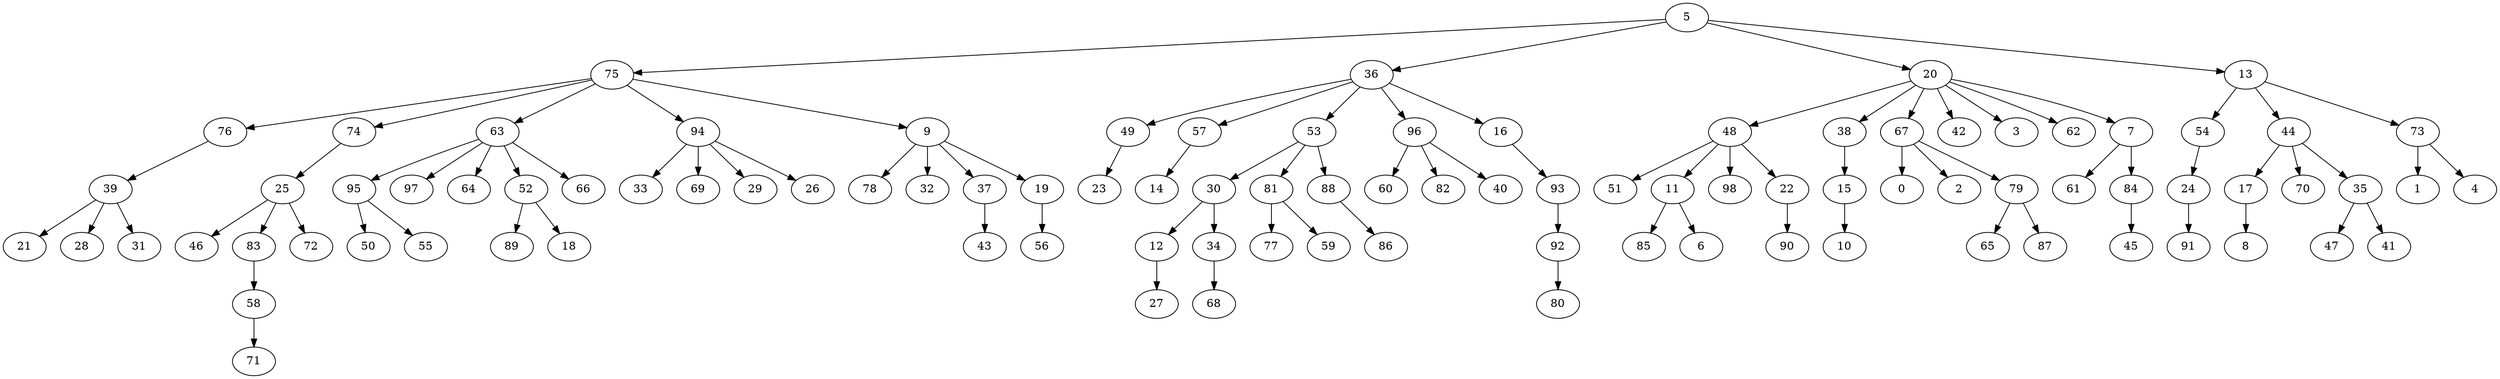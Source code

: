 digraph Erdos_Renyi_nodes_100_edges_200_BFS_5 {
5;
75;
36;
20;
13;
76;
74;
63;
94;
9;
49;
57;
53;
96;
16;
48;
38;
67;
42;
3;
62;
7;
54;
44;
73;
39;
25;
95;
97;
64;
52;
66;
33;
69;
29;
26;
78;
32;
37;
19;
23;
14;
30;
81;
88;
60;
82;
40;
93;
51;
11;
98;
22;
15;
0;
2;
79;
61;
84;
24;
17;
70;
35;
1;
4;
21;
28;
31;
46;
83;
72;
50;
55;
89;
18;
43;
56;
12;
34;
77;
59;
86;
92;
85;
6;
90;
10;
65;
87;
45;
91;
8;
47;
41;
58;
27;
68;
80;
71;
5 -> 75;
5 -> 36;
5 -> 20;
5 -> 13;
75 -> 76;
75 -> 74;
75 -> 63;
75 -> 94;
75 -> 9;
36 -> 49;
36 -> 57;
36 -> 53;
36 -> 96;
36 -> 16;
20 -> 48;
20 -> 38;
20 -> 67;
20 -> 42;
20 -> 3;
20 -> 62;
20 -> 7;
13 -> 54;
13 -> 44;
13 -> 73;
76 -> 39;
74 -> 25;
63 -> 95;
63 -> 97;
63 -> 64;
63 -> 52;
63 -> 66;
94 -> 33;
94 -> 69;
94 -> 29;
94 -> 26;
9 -> 78;
9 -> 32;
9 -> 37;
9 -> 19;
49 -> 23;
57 -> 14;
53 -> 30;
53 -> 81;
53 -> 88;
96 -> 60;
96 -> 82;
96 -> 40;
16 -> 93;
48 -> 51;
48 -> 11;
48 -> 98;
48 -> 22;
38 -> 15;
67 -> 0;
67 -> 2;
67 -> 79;
7 -> 61;
7 -> 84;
54 -> 24;
44 -> 17;
44 -> 70;
44 -> 35;
73 -> 1;
73 -> 4;
39 -> 21;
39 -> 28;
39 -> 31;
25 -> 46;
25 -> 83;
25 -> 72;
95 -> 50;
95 -> 55;
52 -> 89;
52 -> 18;
37 -> 43;
19 -> 56;
30 -> 12;
30 -> 34;
81 -> 77;
81 -> 59;
88 -> 86;
93 -> 92;
11 -> 85;
11 -> 6;
22 -> 90;
15 -> 10;
79 -> 65;
79 -> 87;
84 -> 45;
24 -> 91;
17 -> 8;
35 -> 47;
35 -> 41;
83 -> 58;
12 -> 27;
34 -> 68;
92 -> 80;
58 -> 71;
}